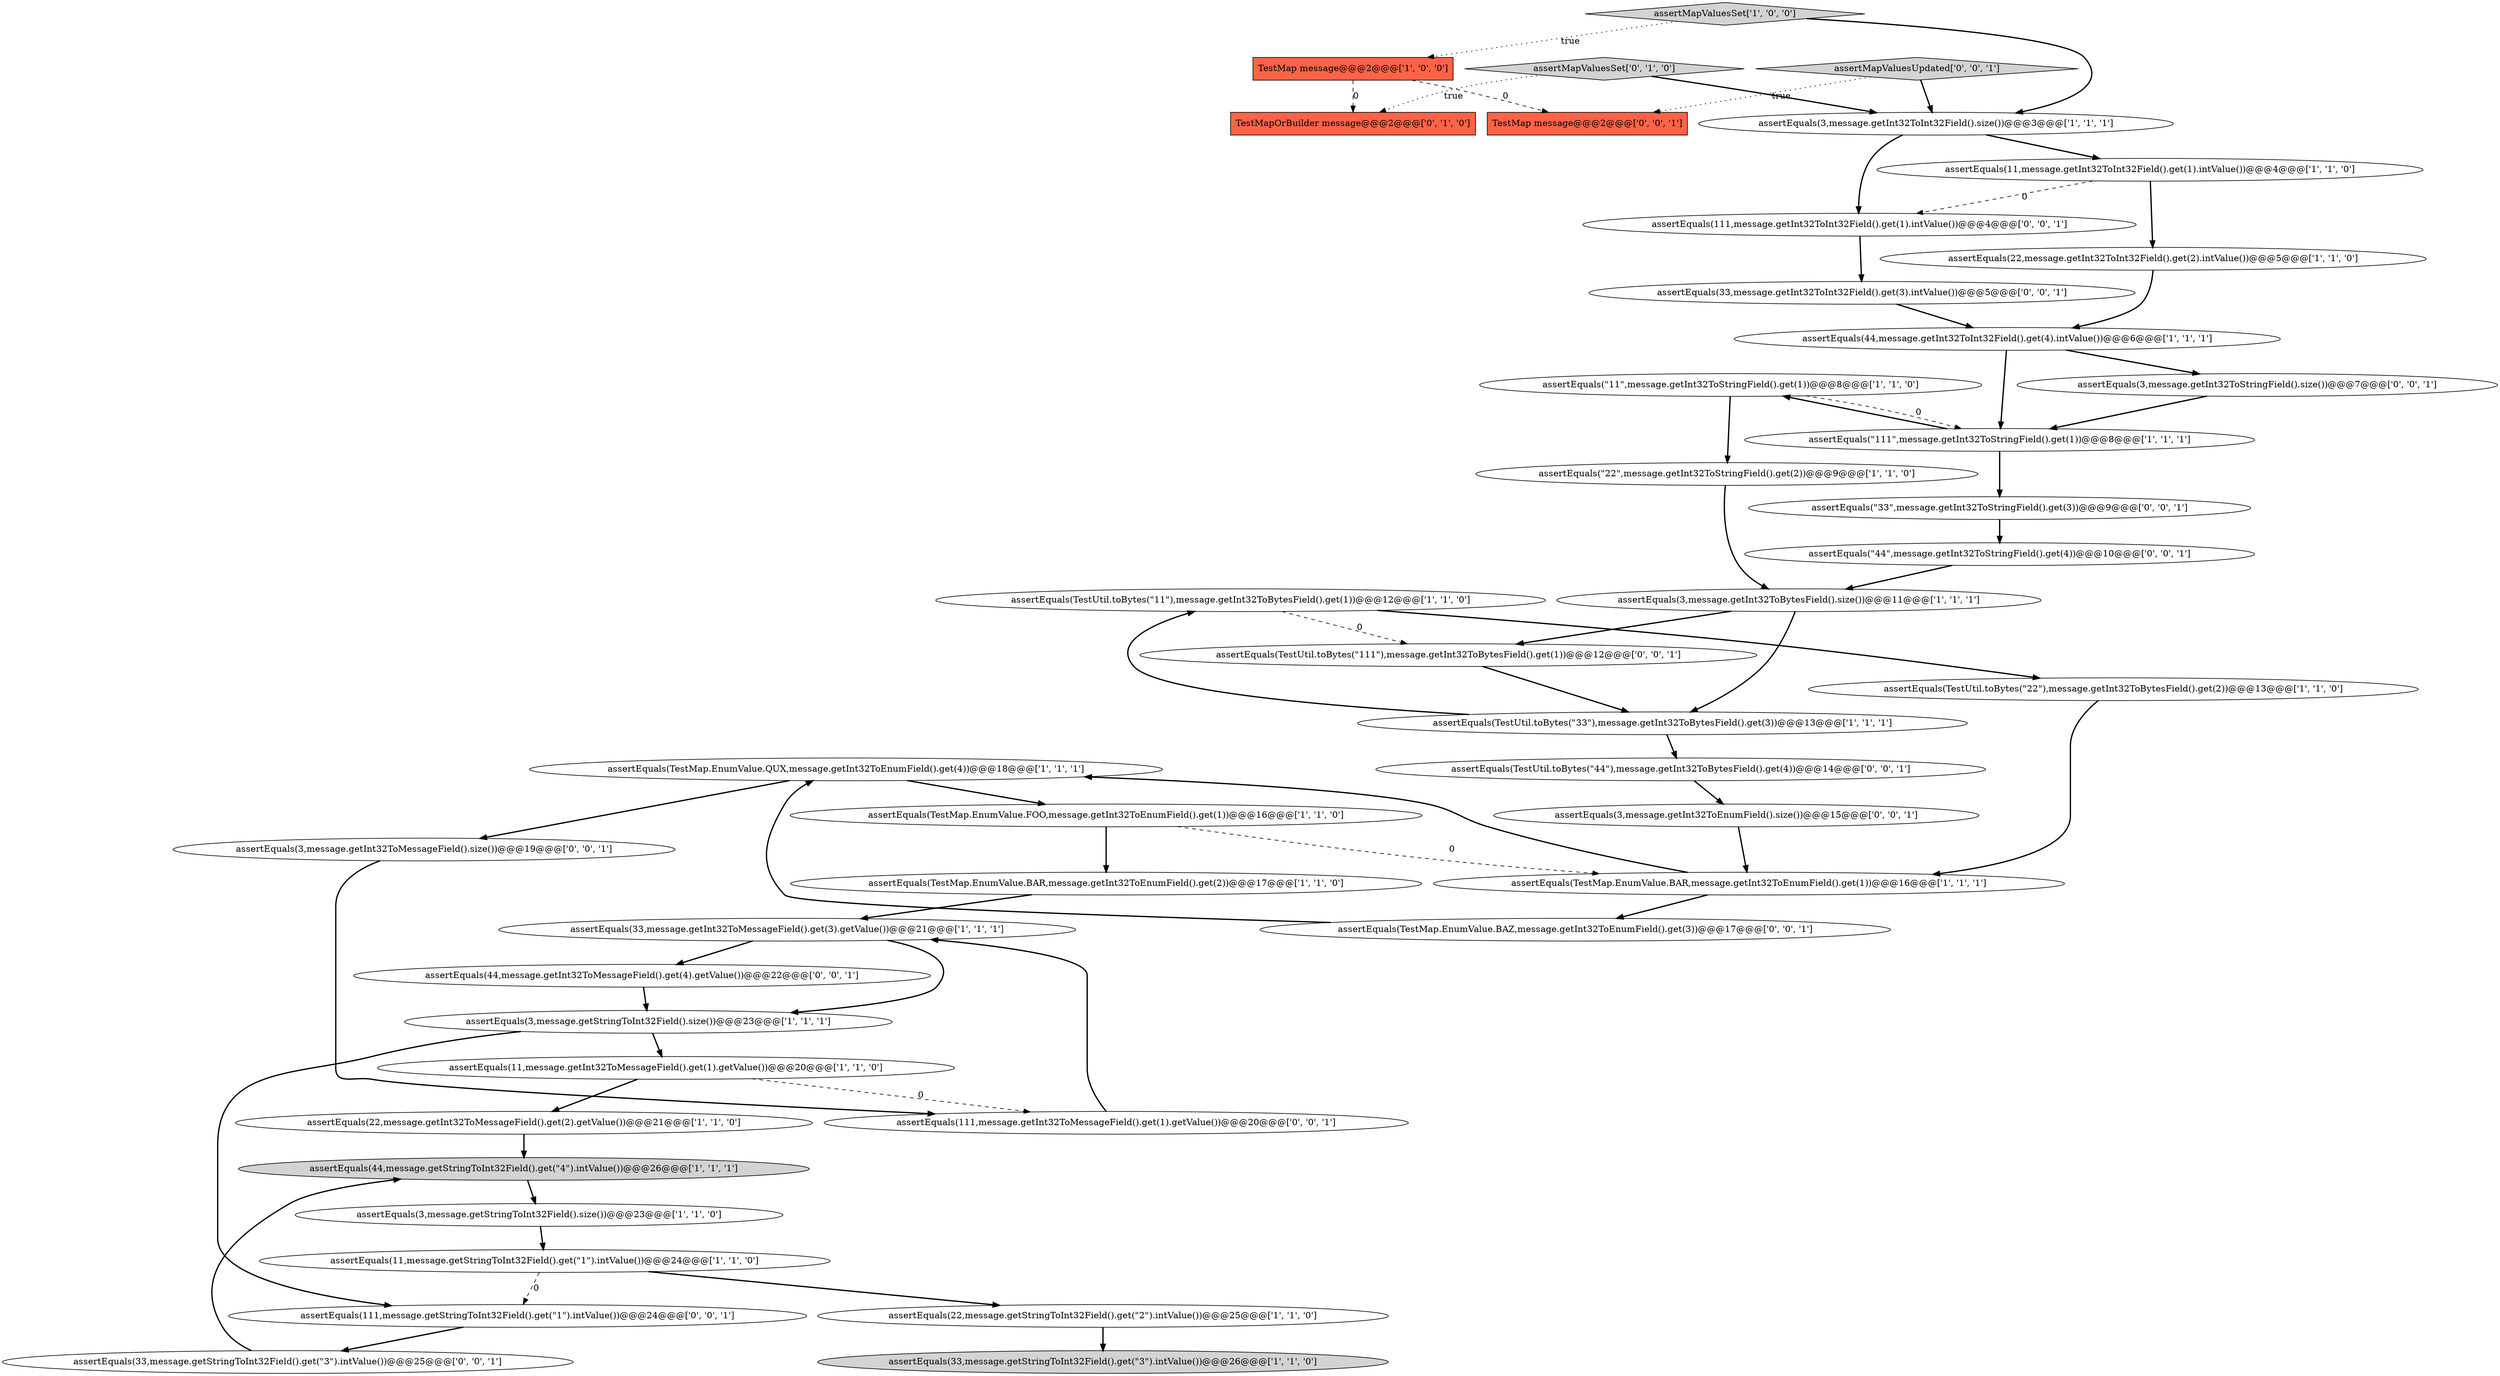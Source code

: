 digraph {
11 [style = filled, label = "assertEquals(33,message.getInt32ToMessageField().get(3).getValue())@@@21@@@['1', '1', '1']", fillcolor = white, shape = ellipse image = "AAA0AAABBB1BBB"];
30 [style = filled, label = "assertEquals(3,message.getInt32ToMessageField().size())@@@19@@@['0', '0', '1']", fillcolor = white, shape = ellipse image = "AAA0AAABBB3BBB"];
6 [style = filled, label = "assertEquals(44,message.getStringToInt32Field().get(\"4\").intValue())@@@26@@@['1', '1', '1']", fillcolor = lightgray, shape = ellipse image = "AAA0AAABBB1BBB"];
12 [style = filled, label = "assertEquals(44,message.getInt32ToInt32Field().get(4).intValue())@@@6@@@['1', '1', '1']", fillcolor = white, shape = ellipse image = "AAA0AAABBB1BBB"];
4 [style = filled, label = "assertEquals(11,message.getStringToInt32Field().get(\"1\").intValue())@@@24@@@['1', '1', '0']", fillcolor = white, shape = ellipse image = "AAA0AAABBB1BBB"];
19 [style = filled, label = "assertEquals(11,message.getInt32ToMessageField().get(1).getValue())@@@20@@@['1', '1', '0']", fillcolor = white, shape = ellipse image = "AAA0AAABBB1BBB"];
10 [style = filled, label = "assertEquals(3,message.getInt32ToInt32Field().size())@@@3@@@['1', '1', '1']", fillcolor = white, shape = ellipse image = "AAA0AAABBB1BBB"];
31 [style = filled, label = "assertEquals(TestUtil.toBytes(\"44\"),message.getInt32ToBytesField().get(4))@@@14@@@['0', '0', '1']", fillcolor = white, shape = ellipse image = "AAA0AAABBB3BBB"];
42 [style = filled, label = "assertEquals(111,message.getInt32ToInt32Field().get(1).intValue())@@@4@@@['0', '0', '1']", fillcolor = white, shape = ellipse image = "AAA0AAABBB3BBB"];
34 [style = filled, label = "assertEquals(33,message.getInt32ToInt32Field().get(3).intValue())@@@5@@@['0', '0', '1']", fillcolor = white, shape = ellipse image = "AAA0AAABBB3BBB"];
25 [style = filled, label = "assertEquals(TestUtil.toBytes(\"22\"),message.getInt32ToBytesField().get(2))@@@13@@@['1', '1', '0']", fillcolor = white, shape = ellipse image = "AAA0AAABBB1BBB"];
9 [style = filled, label = "assertEquals(33,message.getStringToInt32Field().get(\"3\").intValue())@@@26@@@['1', '1', '0']", fillcolor = lightgray, shape = ellipse image = "AAA0AAABBB1BBB"];
38 [style = filled, label = "assertEquals(3,message.getInt32ToEnumField().size())@@@15@@@['0', '0', '1']", fillcolor = white, shape = ellipse image = "AAA0AAABBB3BBB"];
5 [style = filled, label = "assertEquals(TestUtil.toBytes(\"11\"),message.getInt32ToBytesField().get(1))@@@12@@@['1', '1', '0']", fillcolor = white, shape = ellipse image = "AAA0AAABBB1BBB"];
37 [style = filled, label = "assertEquals(3,message.getInt32ToStringField().size())@@@7@@@['0', '0', '1']", fillcolor = white, shape = ellipse image = "AAA0AAABBB3BBB"];
0 [style = filled, label = "TestMap message@@@2@@@['1', '0', '0']", fillcolor = tomato, shape = box image = "AAA1AAABBB1BBB"];
13 [style = filled, label = "assertEquals(\"11\",message.getInt32ToStringField().get(1))@@@8@@@['1', '1', '0']", fillcolor = white, shape = ellipse image = "AAA0AAABBB1BBB"];
15 [style = filled, label = "assertEquals(22,message.getInt32ToMessageField().get(2).getValue())@@@21@@@['1', '1', '0']", fillcolor = white, shape = ellipse image = "AAA0AAABBB1BBB"];
26 [style = filled, label = "assertMapValuesSet['0', '1', '0']", fillcolor = lightgray, shape = diamond image = "AAA0AAABBB2BBB"];
35 [style = filled, label = "assertEquals(111,message.getInt32ToMessageField().get(1).getValue())@@@20@@@['0', '0', '1']", fillcolor = white, shape = ellipse image = "AAA0AAABBB3BBB"];
17 [style = filled, label = "assertEquals(TestMap.EnumValue.QUX,message.getInt32ToEnumField().get(4))@@@18@@@['1', '1', '1']", fillcolor = white, shape = ellipse image = "AAA0AAABBB1BBB"];
24 [style = filled, label = "assertEquals(\"22\",message.getInt32ToStringField().get(2))@@@9@@@['1', '1', '0']", fillcolor = white, shape = ellipse image = "AAA0AAABBB1BBB"];
39 [style = filled, label = "assertEquals(\"44\",message.getInt32ToStringField().get(4))@@@10@@@['0', '0', '1']", fillcolor = white, shape = ellipse image = "AAA0AAABBB3BBB"];
28 [style = filled, label = "assertMapValuesUpdated['0', '0', '1']", fillcolor = lightgray, shape = diamond image = "AAA0AAABBB3BBB"];
20 [style = filled, label = "assertMapValuesSet['1', '0', '0']", fillcolor = lightgray, shape = diamond image = "AAA0AAABBB1BBB"];
2 [style = filled, label = "assertEquals(TestMap.EnumValue.BAR,message.getInt32ToEnumField().get(1))@@@16@@@['1', '1', '1']", fillcolor = white, shape = ellipse image = "AAA0AAABBB1BBB"];
16 [style = filled, label = "assertEquals(3,message.getStringToInt32Field().size())@@@23@@@['1', '1', '0']", fillcolor = white, shape = ellipse image = "AAA0AAABBB1BBB"];
36 [style = filled, label = "assertEquals(TestUtil.toBytes(\"111\"),message.getInt32ToBytesField().get(1))@@@12@@@['0', '0', '1']", fillcolor = white, shape = ellipse image = "AAA0AAABBB3BBB"];
7 [style = filled, label = "assertEquals(\"111\",message.getInt32ToStringField().get(1))@@@8@@@['1', '1', '1']", fillcolor = white, shape = ellipse image = "AAA0AAABBB1BBB"];
33 [style = filled, label = "assertEquals(111,message.getStringToInt32Field().get(\"1\").intValue())@@@24@@@['0', '0', '1']", fillcolor = white, shape = ellipse image = "AAA0AAABBB3BBB"];
8 [style = filled, label = "assertEquals(3,message.getInt32ToBytesField().size())@@@11@@@['1', '1', '1']", fillcolor = white, shape = ellipse image = "AAA0AAABBB1BBB"];
27 [style = filled, label = "TestMapOrBuilder message@@@2@@@['0', '1', '0']", fillcolor = tomato, shape = box image = "AAA1AAABBB2BBB"];
29 [style = filled, label = "TestMap message@@@2@@@['0', '0', '1']", fillcolor = tomato, shape = box image = "AAA0AAABBB3BBB"];
3 [style = filled, label = "assertEquals(TestMap.EnumValue.FOO,message.getInt32ToEnumField().get(1))@@@16@@@['1', '1', '0']", fillcolor = white, shape = ellipse image = "AAA0AAABBB1BBB"];
32 [style = filled, label = "assertEquals(33,message.getStringToInt32Field().get(\"3\").intValue())@@@25@@@['0', '0', '1']", fillcolor = white, shape = ellipse image = "AAA0AAABBB3BBB"];
18 [style = filled, label = "assertEquals(22,message.getInt32ToInt32Field().get(2).intValue())@@@5@@@['1', '1', '0']", fillcolor = white, shape = ellipse image = "AAA0AAABBB1BBB"];
43 [style = filled, label = "assertEquals(\"33\",message.getInt32ToStringField().get(3))@@@9@@@['0', '0', '1']", fillcolor = white, shape = ellipse image = "AAA0AAABBB3BBB"];
1 [style = filled, label = "assertEquals(3,message.getStringToInt32Field().size())@@@23@@@['1', '1', '1']", fillcolor = white, shape = ellipse image = "AAA0AAABBB1BBB"];
22 [style = filled, label = "assertEquals(22,message.getStringToInt32Field().get(\"2\").intValue())@@@25@@@['1', '1', '0']", fillcolor = white, shape = ellipse image = "AAA0AAABBB1BBB"];
14 [style = filled, label = "assertEquals(TestUtil.toBytes(\"33\"),message.getInt32ToBytesField().get(3))@@@13@@@['1', '1', '1']", fillcolor = white, shape = ellipse image = "AAA0AAABBB1BBB"];
23 [style = filled, label = "assertEquals(TestMap.EnumValue.BAR,message.getInt32ToEnumField().get(2))@@@17@@@['1', '1', '0']", fillcolor = white, shape = ellipse image = "AAA0AAABBB1BBB"];
21 [style = filled, label = "assertEquals(11,message.getInt32ToInt32Field().get(1).intValue())@@@4@@@['1', '1', '0']", fillcolor = white, shape = ellipse image = "AAA0AAABBB1BBB"];
41 [style = filled, label = "assertEquals(44,message.getInt32ToMessageField().get(4).getValue())@@@22@@@['0', '0', '1']", fillcolor = white, shape = ellipse image = "AAA0AAABBB3BBB"];
40 [style = filled, label = "assertEquals(TestMap.EnumValue.BAZ,message.getInt32ToEnumField().get(3))@@@17@@@['0', '0', '1']", fillcolor = white, shape = ellipse image = "AAA0AAABBB3BBB"];
7->13 [style = bold, label=""];
2->17 [style = bold, label=""];
13->7 [style = dashed, label="0"];
42->34 [style = bold, label=""];
3->2 [style = dashed, label="0"];
13->24 [style = bold, label=""];
28->10 [style = bold, label=""];
26->10 [style = bold, label=""];
11->1 [style = bold, label=""];
26->27 [style = dotted, label="true"];
20->0 [style = dotted, label="true"];
22->9 [style = bold, label=""];
39->8 [style = bold, label=""];
18->12 [style = bold, label=""];
8->14 [style = bold, label=""];
15->6 [style = bold, label=""];
31->38 [style = bold, label=""];
17->30 [style = bold, label=""];
10->21 [style = bold, label=""];
2->40 [style = bold, label=""];
41->1 [style = bold, label=""];
0->27 [style = dashed, label="0"];
34->12 [style = bold, label=""];
5->36 [style = dashed, label="0"];
36->14 [style = bold, label=""];
4->33 [style = dashed, label="0"];
25->2 [style = bold, label=""];
21->18 [style = bold, label=""];
12->7 [style = bold, label=""];
5->25 [style = bold, label=""];
12->37 [style = bold, label=""];
37->7 [style = bold, label=""];
38->2 [style = bold, label=""];
20->10 [style = bold, label=""];
32->6 [style = bold, label=""];
21->42 [style = dashed, label="0"];
28->29 [style = dotted, label="true"];
11->41 [style = bold, label=""];
3->23 [style = bold, label=""];
8->36 [style = bold, label=""];
1->33 [style = bold, label=""];
30->35 [style = bold, label=""];
10->42 [style = bold, label=""];
6->16 [style = bold, label=""];
14->31 [style = bold, label=""];
40->17 [style = bold, label=""];
0->29 [style = dashed, label="0"];
17->3 [style = bold, label=""];
7->43 [style = bold, label=""];
33->32 [style = bold, label=""];
19->35 [style = dashed, label="0"];
24->8 [style = bold, label=""];
23->11 [style = bold, label=""];
1->19 [style = bold, label=""];
19->15 [style = bold, label=""];
16->4 [style = bold, label=""];
43->39 [style = bold, label=""];
4->22 [style = bold, label=""];
14->5 [style = bold, label=""];
35->11 [style = bold, label=""];
}
